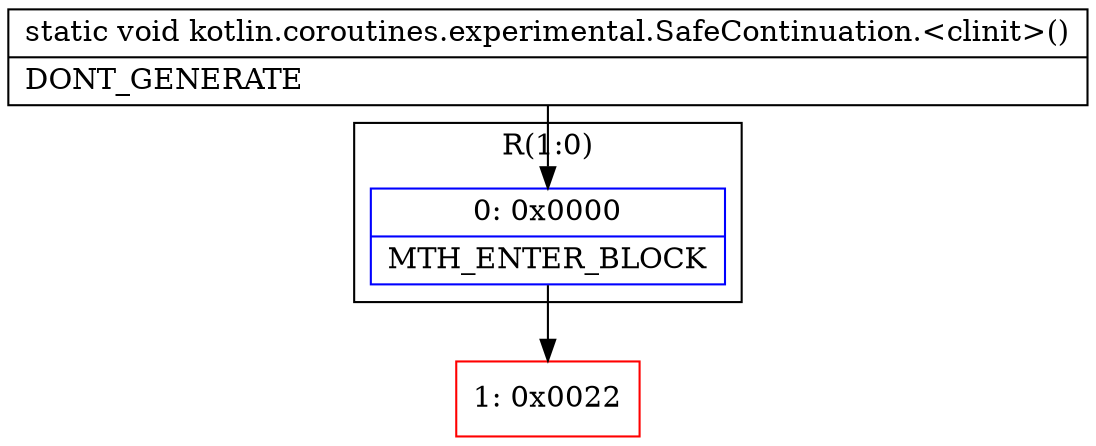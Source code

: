 digraph "CFG forkotlin.coroutines.experimental.SafeContinuation.\<clinit\>()V" {
subgraph cluster_Region_1053899587 {
label = "R(1:0)";
node [shape=record,color=blue];
Node_0 [shape=record,label="{0\:\ 0x0000|MTH_ENTER_BLOCK\l}"];
}
Node_1 [shape=record,color=red,label="{1\:\ 0x0022}"];
MethodNode[shape=record,label="{static void kotlin.coroutines.experimental.SafeContinuation.\<clinit\>()  | DONT_GENERATE\l}"];
MethodNode -> Node_0;
Node_0 -> Node_1;
}

